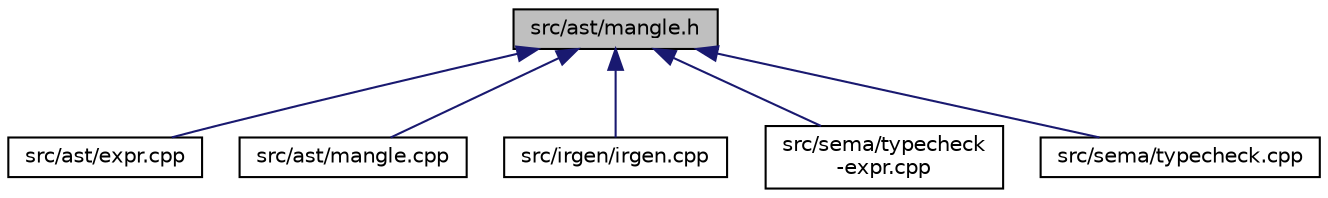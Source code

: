 digraph "src/ast/mangle.h"
{
  edge [fontname="Helvetica",fontsize="10",labelfontname="Helvetica",labelfontsize="10"];
  node [fontname="Helvetica",fontsize="10",shape=record];
  Node2 [label="src/ast/mangle.h",height=0.2,width=0.4,color="black", fillcolor="grey75", style="filled", fontcolor="black"];
  Node2 -> Node3 [dir="back",color="midnightblue",fontsize="10",style="solid",fontname="Helvetica"];
  Node3 [label="src/ast/expr.cpp",height=0.2,width=0.4,color="black", fillcolor="white", style="filled",URL="$expr_8cpp.html"];
  Node2 -> Node4 [dir="back",color="midnightblue",fontsize="10",style="solid",fontname="Helvetica"];
  Node4 [label="src/ast/mangle.cpp",height=0.2,width=0.4,color="black", fillcolor="white", style="filled",URL="$mangle_8cpp.html"];
  Node2 -> Node5 [dir="back",color="midnightblue",fontsize="10",style="solid",fontname="Helvetica"];
  Node5 [label="src/irgen/irgen.cpp",height=0.2,width=0.4,color="black", fillcolor="white", style="filled",URL="$irgen_8cpp.html"];
  Node2 -> Node6 [dir="back",color="midnightblue",fontsize="10",style="solid",fontname="Helvetica"];
  Node6 [label="src/sema/typecheck\l-expr.cpp",height=0.2,width=0.4,color="black", fillcolor="white", style="filled",URL="$typecheck-expr_8cpp.html"];
  Node2 -> Node7 [dir="back",color="midnightblue",fontsize="10",style="solid",fontname="Helvetica"];
  Node7 [label="src/sema/typecheck.cpp",height=0.2,width=0.4,color="black", fillcolor="white", style="filled",URL="$typecheck_8cpp.html"];
}
